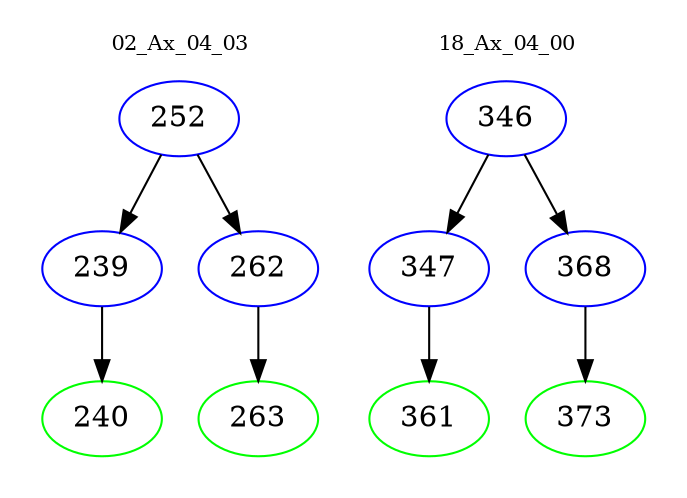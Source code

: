 digraph{
subgraph cluster_0 {
color = white
label = "02_Ax_04_03";
fontsize=10;
T0_252 [label="252", color="blue"]
T0_252 -> T0_239 [color="black"]
T0_239 [label="239", color="blue"]
T0_239 -> T0_240 [color="black"]
T0_240 [label="240", color="green"]
T0_252 -> T0_262 [color="black"]
T0_262 [label="262", color="blue"]
T0_262 -> T0_263 [color="black"]
T0_263 [label="263", color="green"]
}
subgraph cluster_1 {
color = white
label = "18_Ax_04_00";
fontsize=10;
T1_346 [label="346", color="blue"]
T1_346 -> T1_347 [color="black"]
T1_347 [label="347", color="blue"]
T1_347 -> T1_361 [color="black"]
T1_361 [label="361", color="green"]
T1_346 -> T1_368 [color="black"]
T1_368 [label="368", color="blue"]
T1_368 -> T1_373 [color="black"]
T1_373 [label="373", color="green"]
}
}
